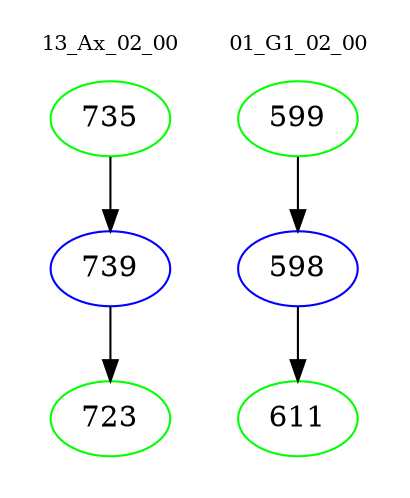 digraph{
subgraph cluster_0 {
color = white
label = "13_Ax_02_00";
fontsize=10;
T0_735 [label="735", color="green"]
T0_735 -> T0_739 [color="black"]
T0_739 [label="739", color="blue"]
T0_739 -> T0_723 [color="black"]
T0_723 [label="723", color="green"]
}
subgraph cluster_1 {
color = white
label = "01_G1_02_00";
fontsize=10;
T1_599 [label="599", color="green"]
T1_599 -> T1_598 [color="black"]
T1_598 [label="598", color="blue"]
T1_598 -> T1_611 [color="black"]
T1_611 [label="611", color="green"]
}
}
